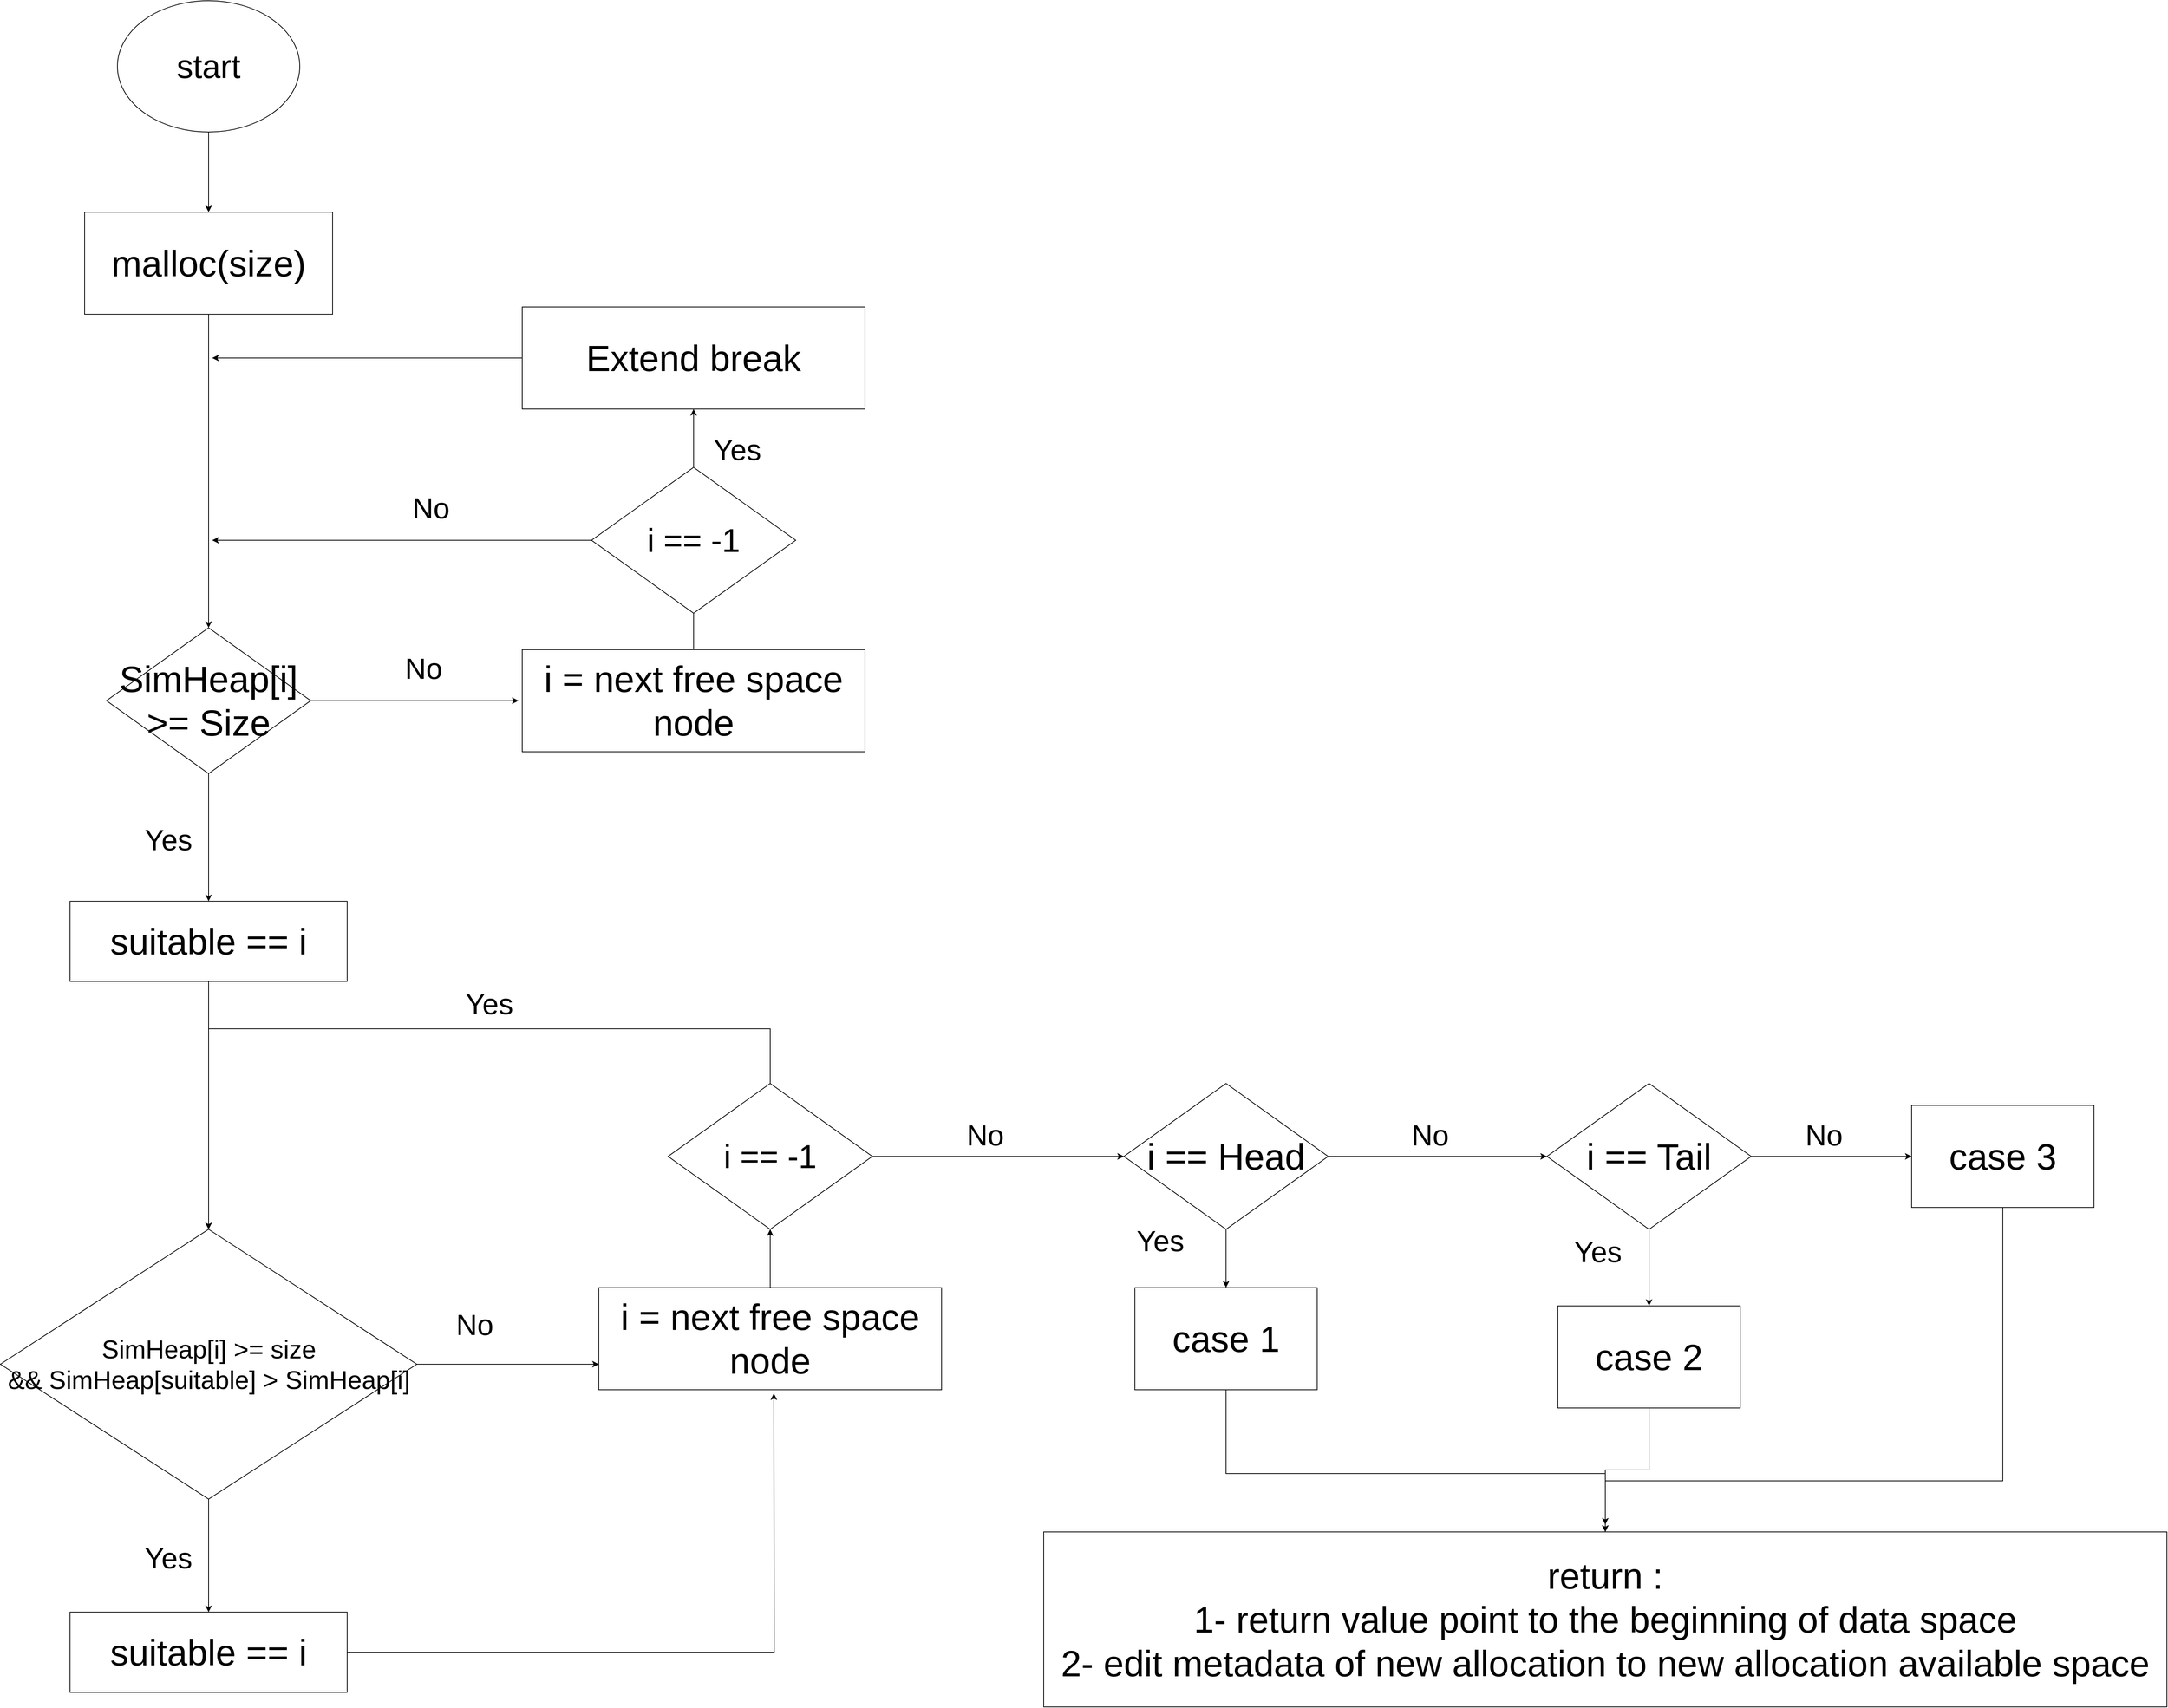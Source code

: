 <mxfile version="24.7.7">
  <diagram name="Page-1" id="k4AMHLUKt4f7iEsvk9Cv">
    <mxGraphModel dx="5647" dy="3543" grid="1" gridSize="10" guides="1" tooltips="1" connect="1" arrows="1" fold="1" page="1" pageScale="1" pageWidth="850" pageHeight="1100" math="0" shadow="0">
      <root>
        <mxCell id="0" />
        <mxCell id="1" parent="0" />
        <mxCell id="GMAntxRL4f5Q_UuFzmdd-48" style="edgeStyle=orthogonalEdgeStyle;rounded=0;orthogonalLoop=1;jettySize=auto;html=1;" edge="1" parent="1" source="GMAntxRL4f5Q_UuFzmdd-2" target="GMAntxRL4f5Q_UuFzmdd-27">
          <mxGeometry relative="1" as="geometry" />
        </mxCell>
        <mxCell id="GMAntxRL4f5Q_UuFzmdd-2" value="&lt;font style=&quot;font-size: 50px;&quot;&gt;malloc(size)&lt;/font&gt;" style="rounded=0;whiteSpace=wrap;html=1;" vertex="1" parent="1">
          <mxGeometry x="475" y="-310" width="340" height="140" as="geometry" />
        </mxCell>
        <mxCell id="GMAntxRL4f5Q_UuFzmdd-50" style="edgeStyle=orthogonalEdgeStyle;rounded=0;orthogonalLoop=1;jettySize=auto;html=1;" edge="1" parent="1" source="GMAntxRL4f5Q_UuFzmdd-4">
          <mxGeometry relative="1" as="geometry">
            <mxPoint x="1310" y="210" as="targetPoint" />
          </mxGeometry>
        </mxCell>
        <mxCell id="GMAntxRL4f5Q_UuFzmdd-4" value="&lt;font style=&quot;font-size: 50px;&quot;&gt;i = next free space node&lt;/font&gt;" style="rounded=0;whiteSpace=wrap;html=1;" vertex="1" parent="1">
          <mxGeometry x="1075" y="290" width="470" height="140" as="geometry" />
        </mxCell>
        <mxCell id="GMAntxRL4f5Q_UuFzmdd-55" style="edgeStyle=orthogonalEdgeStyle;rounded=0;orthogonalLoop=1;jettySize=auto;html=1;entryX=0;entryY=0.75;entryDx=0;entryDy=0;" edge="1" parent="1" source="GMAntxRL4f5Q_UuFzmdd-7" target="GMAntxRL4f5Q_UuFzmdd-42">
          <mxGeometry relative="1" as="geometry" />
        </mxCell>
        <mxCell id="GMAntxRL4f5Q_UuFzmdd-58" style="edgeStyle=orthogonalEdgeStyle;rounded=0;orthogonalLoop=1;jettySize=auto;html=1;" edge="1" parent="1" source="GMAntxRL4f5Q_UuFzmdd-7" target="GMAntxRL4f5Q_UuFzmdd-41">
          <mxGeometry relative="1" as="geometry" />
        </mxCell>
        <mxCell id="GMAntxRL4f5Q_UuFzmdd-7" value="&lt;font style=&quot;font-size: 35px;&quot;&gt;SimHeap[i] &amp;gt;= size &lt;br&gt;&amp;amp;&amp;amp; SimHeap[suitable] &amp;gt; SimHeap[i]&lt;/font&gt;" style="rhombus;whiteSpace=wrap;html=1;" vertex="1" parent="1">
          <mxGeometry x="359.5" y="1085" width="571" height="370" as="geometry" />
        </mxCell>
        <mxCell id="GMAntxRL4f5Q_UuFzmdd-54" style="edgeStyle=orthogonalEdgeStyle;rounded=0;orthogonalLoop=1;jettySize=auto;html=1;" edge="1" parent="1" source="GMAntxRL4f5Q_UuFzmdd-9" target="GMAntxRL4f5Q_UuFzmdd-7">
          <mxGeometry relative="1" as="geometry" />
        </mxCell>
        <mxCell id="GMAntxRL4f5Q_UuFzmdd-9" value="&lt;span style=&quot;font-size: 50px;&quot;&gt;suitable == i&lt;/span&gt;" style="rounded=0;whiteSpace=wrap;html=1;" vertex="1" parent="1">
          <mxGeometry x="455" y="635" width="380" height="110" as="geometry" />
        </mxCell>
        <mxCell id="GMAntxRL4f5Q_UuFzmdd-69" style="edgeStyle=orthogonalEdgeStyle;rounded=0;orthogonalLoop=1;jettySize=auto;html=1;" edge="1" parent="1" source="GMAntxRL4f5Q_UuFzmdd-12" target="GMAntxRL4f5Q_UuFzmdd-14">
          <mxGeometry relative="1" as="geometry" />
        </mxCell>
        <mxCell id="GMAntxRL4f5Q_UuFzmdd-72" style="edgeStyle=orthogonalEdgeStyle;rounded=0;orthogonalLoop=1;jettySize=auto;html=1;" edge="1" parent="1" source="GMAntxRL4f5Q_UuFzmdd-12" target="GMAntxRL4f5Q_UuFzmdd-16">
          <mxGeometry relative="1" as="geometry" />
        </mxCell>
        <mxCell id="GMAntxRL4f5Q_UuFzmdd-12" value="&lt;span style=&quot;font-size: 50px;&quot;&gt;i == Tail&lt;/span&gt;" style="rhombus;whiteSpace=wrap;html=1;" vertex="1" parent="1">
          <mxGeometry x="2480" y="885" width="280" height="200" as="geometry" />
        </mxCell>
        <mxCell id="GMAntxRL4f5Q_UuFzmdd-67" style="edgeStyle=orthogonalEdgeStyle;rounded=0;orthogonalLoop=1;jettySize=auto;html=1;entryX=0.5;entryY=0;entryDx=0;entryDy=0;" edge="1" parent="1" source="GMAntxRL4f5Q_UuFzmdd-14" target="GMAntxRL4f5Q_UuFzmdd-17">
          <mxGeometry relative="1" as="geometry" />
        </mxCell>
        <mxCell id="GMAntxRL4f5Q_UuFzmdd-14" value="&lt;span style=&quot;font-size: 50px;&quot;&gt;case 2&lt;/span&gt;" style="rounded=0;whiteSpace=wrap;html=1;" vertex="1" parent="1">
          <mxGeometry x="2495" y="1190" width="250" height="140" as="geometry" />
        </mxCell>
        <mxCell id="GMAntxRL4f5Q_UuFzmdd-64" style="edgeStyle=orthogonalEdgeStyle;rounded=0;orthogonalLoop=1;jettySize=auto;html=1;" edge="1" parent="1" source="GMAntxRL4f5Q_UuFzmdd-16" target="GMAntxRL4f5Q_UuFzmdd-17">
          <mxGeometry relative="1" as="geometry">
            <Array as="points">
              <mxPoint x="3105" y="1430" />
              <mxPoint x="2560" y="1430" />
            </Array>
          </mxGeometry>
        </mxCell>
        <mxCell id="GMAntxRL4f5Q_UuFzmdd-16" value="&lt;span style=&quot;font-size: 50px;&quot;&gt;case 3&lt;/span&gt;" style="rounded=0;whiteSpace=wrap;html=1;" vertex="1" parent="1">
          <mxGeometry x="2980" y="915" width="250" height="140" as="geometry" />
        </mxCell>
        <mxCell id="GMAntxRL4f5Q_UuFzmdd-17" value="&lt;span style=&quot;font-size: 50px;&quot;&gt;return :&lt;br&gt;1-&amp;nbsp;return value point to the beginning of data space&lt;br&gt;2-&amp;nbsp;edit metadata of new allocation to new allocation available space&lt;/span&gt;" style="rounded=0;whiteSpace=wrap;html=1;" vertex="1" parent="1">
          <mxGeometry x="1790" y="1500" width="1540" height="240" as="geometry" />
        </mxCell>
        <mxCell id="GMAntxRL4f5Q_UuFzmdd-51" style="edgeStyle=orthogonalEdgeStyle;rounded=0;orthogonalLoop=1;jettySize=auto;html=1;entryX=0.5;entryY=1;entryDx=0;entryDy=0;" edge="1" parent="1" source="GMAntxRL4f5Q_UuFzmdd-20" target="GMAntxRL4f5Q_UuFzmdd-22">
          <mxGeometry relative="1" as="geometry" />
        </mxCell>
        <mxCell id="GMAntxRL4f5Q_UuFzmdd-57" style="edgeStyle=orthogonalEdgeStyle;rounded=0;orthogonalLoop=1;jettySize=auto;html=1;" edge="1" parent="1" source="GMAntxRL4f5Q_UuFzmdd-20">
          <mxGeometry relative="1" as="geometry">
            <mxPoint x="650" y="140" as="targetPoint" />
          </mxGeometry>
        </mxCell>
        <mxCell id="GMAntxRL4f5Q_UuFzmdd-20" value="&lt;font style=&quot;font-size: 45px;&quot;&gt;i == -1&lt;/font&gt;" style="rhombus;whiteSpace=wrap;html=1;" vertex="1" parent="1">
          <mxGeometry x="1170" y="40" width="280" height="200" as="geometry" />
        </mxCell>
        <mxCell id="GMAntxRL4f5Q_UuFzmdd-52" style="edgeStyle=orthogonalEdgeStyle;rounded=0;orthogonalLoop=1;jettySize=auto;html=1;" edge="1" parent="1" source="GMAntxRL4f5Q_UuFzmdd-22">
          <mxGeometry relative="1" as="geometry">
            <mxPoint x="650" y="-110" as="targetPoint" />
          </mxGeometry>
        </mxCell>
        <mxCell id="GMAntxRL4f5Q_UuFzmdd-22" value="&lt;font style=&quot;font-size: 50px;&quot;&gt;Extend break&lt;/font&gt;" style="rounded=0;whiteSpace=wrap;html=1;" vertex="1" parent="1">
          <mxGeometry x="1075" y="-180" width="470" height="140" as="geometry" />
        </mxCell>
        <mxCell id="GMAntxRL4f5Q_UuFzmdd-47" style="edgeStyle=orthogonalEdgeStyle;rounded=0;orthogonalLoop=1;jettySize=auto;html=1;" edge="1" parent="1" source="GMAntxRL4f5Q_UuFzmdd-24" target="GMAntxRL4f5Q_UuFzmdd-2">
          <mxGeometry relative="1" as="geometry" />
        </mxCell>
        <mxCell id="GMAntxRL4f5Q_UuFzmdd-24" value="&lt;font style=&quot;font-size: 45px;&quot;&gt;start&lt;/font&gt;" style="ellipse;whiteSpace=wrap;html=1;" vertex="1" parent="1">
          <mxGeometry x="520" y="-600" width="250" height="180" as="geometry" />
        </mxCell>
        <mxCell id="GMAntxRL4f5Q_UuFzmdd-49" style="edgeStyle=orthogonalEdgeStyle;rounded=0;orthogonalLoop=1;jettySize=auto;html=1;" edge="1" parent="1" source="GMAntxRL4f5Q_UuFzmdd-27">
          <mxGeometry relative="1" as="geometry">
            <mxPoint x="1070" y="360" as="targetPoint" />
          </mxGeometry>
        </mxCell>
        <mxCell id="GMAntxRL4f5Q_UuFzmdd-53" style="edgeStyle=orthogonalEdgeStyle;rounded=0;orthogonalLoop=1;jettySize=auto;html=1;entryX=0.5;entryY=0;entryDx=0;entryDy=0;" edge="1" parent="1" source="GMAntxRL4f5Q_UuFzmdd-27" target="GMAntxRL4f5Q_UuFzmdd-9">
          <mxGeometry relative="1" as="geometry" />
        </mxCell>
        <mxCell id="GMAntxRL4f5Q_UuFzmdd-27" value="&lt;span style=&quot;font-size: 50px;&quot;&gt;SimHeap[i] &amp;gt;= Size&lt;/span&gt;" style="rhombus;whiteSpace=wrap;html=1;" vertex="1" parent="1">
          <mxGeometry x="505" y="260" width="280" height="200" as="geometry" />
        </mxCell>
        <mxCell id="GMAntxRL4f5Q_UuFzmdd-28" style="edgeStyle=orthogonalEdgeStyle;rounded=0;orthogonalLoop=1;jettySize=auto;html=1;exitX=0.5;exitY=1;exitDx=0;exitDy=0;" edge="1" parent="1" source="GMAntxRL4f5Q_UuFzmdd-22" target="GMAntxRL4f5Q_UuFzmdd-22">
          <mxGeometry relative="1" as="geometry" />
        </mxCell>
        <mxCell id="GMAntxRL4f5Q_UuFzmdd-29" value="&lt;font style=&quot;font-size: 40px;&quot;&gt;No&lt;/font&gt;" style="text;html=1;align=center;verticalAlign=middle;whiteSpace=wrap;rounded=0;" vertex="1" parent="1">
          <mxGeometry x="1680" y="940" width="60" height="30" as="geometry" />
        </mxCell>
        <mxCell id="GMAntxRL4f5Q_UuFzmdd-30" value="&lt;font style=&quot;font-size: 40px;&quot;&gt;No&lt;/font&gt;" style="text;html=1;align=center;verticalAlign=middle;whiteSpace=wrap;rounded=0;" vertex="1" parent="1">
          <mxGeometry x="980" y="1200" width="60" height="30" as="geometry" />
        </mxCell>
        <mxCell id="GMAntxRL4f5Q_UuFzmdd-31" value="&lt;font style=&quot;font-size: 40px;&quot;&gt;No&lt;/font&gt;" style="text;html=1;align=center;verticalAlign=middle;whiteSpace=wrap;rounded=0;" vertex="1" parent="1">
          <mxGeometry x="910" y="300" width="60" height="30" as="geometry" />
        </mxCell>
        <mxCell id="GMAntxRL4f5Q_UuFzmdd-32" value="&lt;font style=&quot;font-size: 40px;&quot;&gt;No&lt;/font&gt;" style="text;html=1;align=center;verticalAlign=middle;whiteSpace=wrap;rounded=0;" vertex="1" parent="1">
          <mxGeometry x="920" y="80" width="60" height="30" as="geometry" />
        </mxCell>
        <mxCell id="GMAntxRL4f5Q_UuFzmdd-33" value="&lt;font style=&quot;font-size: 40px;&quot;&gt;Yes&lt;/font&gt;" style="text;html=1;align=center;verticalAlign=middle;whiteSpace=wrap;rounded=0;" vertex="1" parent="1">
          <mxGeometry x="560" y="1520" width="60" height="30" as="geometry" />
        </mxCell>
        <mxCell id="GMAntxRL4f5Q_UuFzmdd-34" value="&lt;font style=&quot;font-size: 40px;&quot;&gt;Yes&lt;/font&gt;" style="text;html=1;align=center;verticalAlign=middle;whiteSpace=wrap;rounded=0;" vertex="1" parent="1">
          <mxGeometry x="1340" width="60" height="30" as="geometry" />
        </mxCell>
        <mxCell id="GMAntxRL4f5Q_UuFzmdd-35" value="&lt;font style=&quot;font-size: 40px;&quot;&gt;Yes&lt;/font&gt;" style="text;html=1;align=center;verticalAlign=middle;whiteSpace=wrap;rounded=0;" vertex="1" parent="1">
          <mxGeometry x="560" y="535" width="60" height="30" as="geometry" />
        </mxCell>
        <mxCell id="GMAntxRL4f5Q_UuFzmdd-36" value="&lt;font style=&quot;font-size: 40px;&quot;&gt;Yes&lt;/font&gt;" style="text;html=1;align=center;verticalAlign=middle;whiteSpace=wrap;rounded=0;" vertex="1" parent="1">
          <mxGeometry x="1000" y="760" width="60" height="30" as="geometry" />
        </mxCell>
        <mxCell id="GMAntxRL4f5Q_UuFzmdd-61" style="edgeStyle=orthogonalEdgeStyle;rounded=0;orthogonalLoop=1;jettySize=auto;html=1;" edge="1" parent="1" source="GMAntxRL4f5Q_UuFzmdd-41">
          <mxGeometry relative="1" as="geometry">
            <mxPoint x="1420" y="1310" as="targetPoint" />
          </mxGeometry>
        </mxCell>
        <mxCell id="GMAntxRL4f5Q_UuFzmdd-41" value="&lt;span style=&quot;font-size: 50px;&quot;&gt;suitable == i&lt;/span&gt;" style="rounded=0;whiteSpace=wrap;html=1;" vertex="1" parent="1">
          <mxGeometry x="455" y="1610" width="380" height="110" as="geometry" />
        </mxCell>
        <mxCell id="GMAntxRL4f5Q_UuFzmdd-56" style="edgeStyle=orthogonalEdgeStyle;rounded=0;orthogonalLoop=1;jettySize=auto;html=1;" edge="1" parent="1" source="GMAntxRL4f5Q_UuFzmdd-42" target="GMAntxRL4f5Q_UuFzmdd-46">
          <mxGeometry relative="1" as="geometry" />
        </mxCell>
        <mxCell id="GMAntxRL4f5Q_UuFzmdd-42" value="&lt;font style=&quot;font-size: 50px;&quot;&gt;i = next free space node&lt;/font&gt;" style="rounded=0;whiteSpace=wrap;html=1;" vertex="1" parent="1">
          <mxGeometry x="1180" y="1165" width="470" height="140" as="geometry" />
        </mxCell>
        <mxCell id="GMAntxRL4f5Q_UuFzmdd-60" style="edgeStyle=orthogonalEdgeStyle;rounded=0;orthogonalLoop=1;jettySize=auto;html=1;entryX=0.5;entryY=0;entryDx=0;entryDy=0;" edge="1" parent="1" source="GMAntxRL4f5Q_UuFzmdd-46" target="GMAntxRL4f5Q_UuFzmdd-7">
          <mxGeometry relative="1" as="geometry">
            <Array as="points">
              <mxPoint x="1415" y="810" />
              <mxPoint x="645" y="810" />
            </Array>
          </mxGeometry>
        </mxCell>
        <mxCell id="GMAntxRL4f5Q_UuFzmdd-70" style="edgeStyle=orthogonalEdgeStyle;rounded=0;orthogonalLoop=1;jettySize=auto;html=1;" edge="1" parent="1" source="GMAntxRL4f5Q_UuFzmdd-46" target="GMAntxRL4f5Q_UuFzmdd-62">
          <mxGeometry relative="1" as="geometry" />
        </mxCell>
        <mxCell id="GMAntxRL4f5Q_UuFzmdd-46" value="&lt;font style=&quot;font-size: 45px;&quot;&gt;i == -1&lt;/font&gt;" style="rhombus;whiteSpace=wrap;html=1;" vertex="1" parent="1">
          <mxGeometry x="1275" y="885" width="280" height="200" as="geometry" />
        </mxCell>
        <mxCell id="GMAntxRL4f5Q_UuFzmdd-68" style="edgeStyle=orthogonalEdgeStyle;rounded=0;orthogonalLoop=1;jettySize=auto;html=1;" edge="1" parent="1" source="GMAntxRL4f5Q_UuFzmdd-62" target="GMAntxRL4f5Q_UuFzmdd-63">
          <mxGeometry relative="1" as="geometry" />
        </mxCell>
        <mxCell id="GMAntxRL4f5Q_UuFzmdd-71" style="edgeStyle=orthogonalEdgeStyle;rounded=0;orthogonalLoop=1;jettySize=auto;html=1;" edge="1" parent="1" source="GMAntxRL4f5Q_UuFzmdd-62" target="GMAntxRL4f5Q_UuFzmdd-12">
          <mxGeometry relative="1" as="geometry" />
        </mxCell>
        <mxCell id="GMAntxRL4f5Q_UuFzmdd-62" value="&lt;span style=&quot;font-size: 50px;&quot;&gt;i == Head&lt;/span&gt;" style="rhombus;whiteSpace=wrap;html=1;" vertex="1" parent="1">
          <mxGeometry x="1900" y="885" width="280" height="200" as="geometry" />
        </mxCell>
        <mxCell id="GMAntxRL4f5Q_UuFzmdd-66" style="edgeStyle=orthogonalEdgeStyle;rounded=0;orthogonalLoop=1;jettySize=auto;html=1;" edge="1" parent="1" source="GMAntxRL4f5Q_UuFzmdd-63">
          <mxGeometry relative="1" as="geometry">
            <mxPoint x="2560.0" y="1490" as="targetPoint" />
            <Array as="points">
              <mxPoint x="2040" y="1420" />
              <mxPoint x="2560" y="1420" />
            </Array>
          </mxGeometry>
        </mxCell>
        <mxCell id="GMAntxRL4f5Q_UuFzmdd-63" value="&lt;span style=&quot;font-size: 50px;&quot;&gt;case 1&lt;/span&gt;" style="rounded=0;whiteSpace=wrap;html=1;" vertex="1" parent="1">
          <mxGeometry x="1915" y="1165" width="250" height="140" as="geometry" />
        </mxCell>
        <mxCell id="GMAntxRL4f5Q_UuFzmdd-76" value="&lt;font style=&quot;font-size: 40px;&quot;&gt;No&lt;/font&gt;" style="text;html=1;align=center;verticalAlign=middle;whiteSpace=wrap;rounded=0;" vertex="1" parent="1">
          <mxGeometry x="2290" y="940" width="60" height="30" as="geometry" />
        </mxCell>
        <mxCell id="GMAntxRL4f5Q_UuFzmdd-77" value="&lt;font style=&quot;font-size: 40px;&quot;&gt;No&lt;/font&gt;" style="text;html=1;align=center;verticalAlign=middle;whiteSpace=wrap;rounded=0;" vertex="1" parent="1">
          <mxGeometry x="2830" y="940" width="60" height="30" as="geometry" />
        </mxCell>
        <mxCell id="GMAntxRL4f5Q_UuFzmdd-78" value="&lt;font style=&quot;font-size: 40px;&quot;&gt;Yes&lt;/font&gt;" style="text;html=1;align=center;verticalAlign=middle;whiteSpace=wrap;rounded=0;" vertex="1" parent="1">
          <mxGeometry x="1920" y="1085" width="60" height="30" as="geometry" />
        </mxCell>
        <mxCell id="GMAntxRL4f5Q_UuFzmdd-79" value="&lt;font style=&quot;font-size: 40px;&quot;&gt;Yes&lt;/font&gt;" style="text;html=1;align=center;verticalAlign=middle;whiteSpace=wrap;rounded=0;" vertex="1" parent="1">
          <mxGeometry x="2520" y="1100" width="60" height="30" as="geometry" />
        </mxCell>
      </root>
    </mxGraphModel>
  </diagram>
</mxfile>
